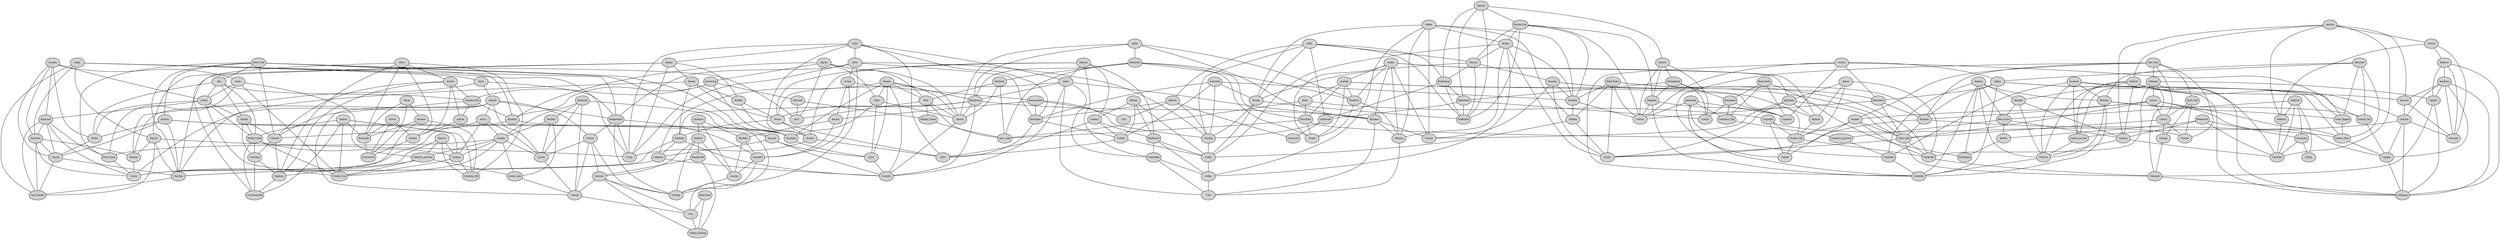graph geometric_spanner_greedy_spanner {
outputorder=edgesfirst;
node[fontsize=8, style=filled, margin="0.05,0.03"];
Ackley [pos="212.758,-465.261!"];
Ackworth [pos="206.835,-467.364!"];
Adair [pos="207.501,-473.215!"];
Adel [pos="208.072,-470.087!"];
Afton [pos="205.137,-470.99!"];
Agency [pos="204.975,-461.534!"];
Ainsworth [pos="206.445,-457.762!"];
Akron [pos="214.144,-482.797!"];
Albert_City [pos="213.91,-474.743!"];
Albia [pos="205.133,-464.029!"];
Albion [pos="210.562,-464.943!"];
Alburnett [pos="210.742,-458.093!"];
Alden [pos="212.601,-466.88!"];
Alexander [pos="214.029,-467.383!"];
Algona [pos="215.35,-471.165!"];
Alleman [pos="209.1,-468.058!"];
Allerton [pos="203.532,-466.826!"];
Allison [pos="213.764,-463.976!"];
Alta [pos="213.368,-476.453!"];
Alta_Vista [pos="215.993,-462.086!"];
Alton [pos="214.937,-480.053!"];
Altoona [pos="208.221,-467.323!"];
Alvord [pos="216.711,-481.506!"];
Amana [pos="209,-459.354!"];
Ames [pos="210.174,-468.1!"];
Anamosa [pos="210.542,-456.426!"];
Anderson [pos="204.007,-478.021!"];
Andover [pos="209.896,-451.259!"];
Andrew [pos="210.768,-452.962!"];
Anita [pos="207.226,-473.824!"];
Ankeny [pos="208.649,-468.029!"];
Anthon [pos="211.942,-479.333!"];
Aplington [pos="212.921,-464.422!"];
Arcadia [pos="210.436,-475.231!"];
Archer [pos="215.576,-478.729!"];
Aredale [pos="214.165,-465.027!"];
Arion [pos="209.746,-477.318!"];
Arispe [pos="204.747,-471.096!"];
Arlington [pos="213.746,-458.356!"];
Armstrong [pos="216.98,-472.392!"];
Arnolds_Park [pos="216.864,-475.619!"];
Arthur [pos="211.674,-476.738!"];
Asbury [pos="212.572,-453.758!"];
Ashton [pos="216.557,-478.956!"];
Aspinwall [pos="209.56,-475.678!"];
Atalissa [pos="207.856,-455.83!"];
Athelstan [pos="202.861,-472.711!"];
Atkins [pos="209.985,-459.311!"];
Atlantic [pos="207.018,-475.069!"];
Auburn [pos="211.257,-474.389!"];
Audubon [pos="208.59,-474.662!"];
Aurelia [pos="213.564,-477.183!"];
Aurora [pos="213.094,-458.642!"];
Avoca [pos="207.383,-476.69!"];
Ayrshire [pos="215.196,-474.164!"];
Badger [pos="213.072,-470.73!"];
Bagley [pos="209.231,-472.15!"];
Baldwin [pos="210.371,-454.208!"];
Balltown [pos="213.19,-454.344!"];
Bancroft [pos="216.464,-471.09!"];
Bankston [pos="212.593,-454.806!"];
Barnes_City [pos="207.535,-462.348!"];
Barnum [pos="212.543,-471.826!"];
Bartlett [pos="204.425,-478.975!"];
Bassett [pos="215.315,-462.577!"];
Batavia [pos="204.971,-460.837!"];
Battle_Creek [pos="211.578,-477.993!"];
Baxter [pos="209.131,-465.758!"];
Bayard [pos="209.26,-472.792!"];
Beacon [pos="206.385,-463.398!"];
Beaconsfield [pos="204.039,-470.253!"];
Beaman [pos="211.099,-464.118!"];
Beaver [pos="210.192,-470.711!"];
Beaverdale [pos="204.233,-456.042!"];
Bedford [pos="203.335,-473.607!"];
Belle_Plaine [pos="209.485,-461.391!"];
Bellevue [pos="211.293,-452.115!"];
Belmond [pos="214.23,-468.07!"];
Bennett [pos="208.702,-454.869!"];
Bentley [pos="206.885,-478.101!"];
Benton [pos="203.517,-471.791!"];
Berkley [pos="209.725,-470.573!"];
Bernard [pos="211.561,-454.159!"];
Bertram [pos="209.749,-457.677!"];
Bettendorf [pos="207.622,-452.578!"];
Bevington [pos="206.8,-468.921!"];
Birmingham [pos="204.395,-459.736!"];
Blairsburg [pos="212.4,-468.215!"];
Blairstown [pos="209.547,-460.422!"];
Blakesburg [pos="204.811,-463.17!"];
Blanchard [pos="202.896,-476.108!"];
Blencoe [pos="209.651,-480.404!"];
Blockton [pos="203.078,-472.386!"];
Bloomfield [pos="203.758,-462.075!"];
Blue_Grass [pos="207.548,-453.824!"];
Bode [pos="214.341,-471.448!"];
Bolan [pos="216.86,-465.597!"];
Bonaparte [pos="203.49,-459.016!"];
Bondurant [pos="208.503,-467.311!"];
Boone [pos="210.298,-469.401!"];
Bouton [pos="209.257,-470.046!"];
Boxholm [pos="210.879,-470.53!"];
Boyden [pos="215.955,-480.029!"];
Braddyville [pos="202.894,-475.15!"];
Bradford [pos="213.165,-466.225!"];
Bradgate [pos="214.015,-472.09!"];
Brandon [pos="211.572,-460.011!"];
Brayton [pos="207.722,-474.621!"];
Breda [pos="210.908,-474.885!"];
Bridgewater [pos="206.225,-473.344!"];
Brighton [pos="205.874,-459.098!"];
Bristow [pos="213.869,-464.537!"];
Britt [pos="215.489,-469.009!"];
Bronson [pos="212.054,-481.07!"];
Brooklyn [pos="208.668,-462.227!"];
Brunsville [pos="214.049,-481.346!"];
Buckeye [pos="212.086,-466.875!"];
Buck_Grove [pos="209.59,-476.981!"];
Buffalo [pos="207.282,-453.617!"];
Buffalo_Center [pos="216.929,-469.733!"];
Burchinal [pos="215.326,-466.391!"];
Burlington [pos="204.038,-455.565!"];
Burr_Oak [pos="217.294,-459.327!"];
Burt [pos="215.987,-471.098!"];
Bussey [pos="206.022,-464.413!"];
Calamus [pos="209.129,-453.791!"];
California_Junction [pos="207.793,-479.974!"];
Callender [pos="211.81,-471.479!"];
Calmar [pos="215.918,-459.32!"];
Calumet [pos="214.732,-477.75!"];
Camanche [pos="208.94,-451.281!"];
Cambridge [pos="209.492,-467.646!"];
Cantril [pos="203.221,-460.349!"];
Carbon [pos="205.25,-474.117!"];
Carlisle [pos="207.59,-467.426!"];
Carpenter [pos="217.075,-465.075!"];
Carroll [pos="210.329,-474.335!"];
Carson [pos="206.183,-477.09!"];
Carter_Lake [pos="206.453,-479.59!"];
Cascade [pos="211.509,-455.023!"];
Casey [pos="207.537,-472.606!"];
Castalia [pos="215.56,-458.381!"];
Castana [pos="210.372,-479.543!"];
Cedar_Falls [pos="212.639,-462.227!"];
Cedar_Rapids [pos="210.042,-458.22!"];
Center_Junction [pos="210.581,-455.435!"];
Center_Point [pos="210.954,-458.926!"];
Centerville [pos="203.671,-464.37!"];
Central_City [pos="211.019,-457.62!"];
Centralia [pos="212.361,-454.185!"];
Chapin [pos="214.168,-466.111!"];
Chariton [pos="205.069,-466.533!"];
Charles_City [pos="215.332,-463.362!"];
Charlotte [pos="209.802,-452.326!"];
Charter_Oak [pos="210.342,-477.958!"];
Chatsworth [pos="214.581,-482.582!"];
Chelsea [pos="209.596,-461.973!"];
Cherokee [pos="213.747,-477.758!"];
Chester [pos="217.455,-461.802!"];
Chillicothe [pos="205.428,-462.647!"];
Churdan [pos="210.76,-472.372!"];
Cincinnati [pos="203.154,-464.623!"];
Clare [pos="212.936,-471.728!"];
Clarence [pos="209.445,-455.283!"];
Clarinda [pos="203.71,-475.192!"];
Clarion [pos="213.658,-468.665!"];
Clarksville [pos="213.923,-463.338!"];
Clayton [pos="214.519,-455.737!"];
Clearfield [pos="204.003,-472.415!"];
Clear_Lake [pos="215.69,-466.897!"];
Cleghorn [pos="214.061,-478.564!"];
Clemons [pos="210.569,-465.78!"];
Clermont [pos="215.018,-458.262!"];
Climbing_Hill [pos="211.708,-480.389!"];
Clinton [pos="209.222,-450.944!"];
Clio [pos="203.175,-467.257!"];
Clive [pos="208.066,-468.989!"];
Clutier [pos="210.397,-462.011!"];
Coalville [pos="212.226,-470.629!"];
Coburg [pos="204.587,-476.322!"];
Coggon [pos="211.404,-457.652!"];
Coin [pos="203.272,-476.151!"];
Colesburg [pos="213.197,-456.01!"];
Colfax [pos="208.389,-466.226!"];
College_Springs [pos="203.096,-475.604!"];
Collins [pos="209.514,-466.532!"];
Colo [pos="210.089,-466.576!"];
Columbus_City [pos="206.293,-456.872!"];
Columbus_Junction [pos="206.4,-456.804!"];
Colwell [pos="215.779,-462.97!"];
Conesville [pos="206.91,-456.749!"];
Conrad [pos="211.124,-464.373!"];
Conroy [pos="208.646,-459.988!"];
Conway [pos="203.743,-473.094!"];
Coon_Rapids [pos="209.374,-473.392!"];
Coppock [pos="205.821,-458.574!"];
Coralville [pos="208.382,-457.902!"];
Corley [pos="207.893,-476.651!"];
Corning [pos="204.95,-473.704!"];
Correctionville [pos="212.375,-478.928!"];
Columbus_City -- Columbus_Junction
Beaman -- Conrad
Altoona -- Bondurant
Blue_Grass -- Buffalo
Arion -- Buck_Grove
Blanchard -- Coin
Central_City -- Coggon
Athelstan -- Blockton
Afton -- Arispe
Barnum -- Clare
Camanche -- Clinton
Alleman -- Ankeny
Bancroft -- Burt
Asbury -- Centralia
Akron -- Chatsworth
Beaver -- Berkley
Braddyville -- College_Springs
Carbon -- Corning
Avoca -- Corley
Columbus_Junction -- Conesville
Alden -- Buckeye
Beaverdale -- Burlington
Brighton -- Coppock
Blanchard -- College_Springs
Alburnett -- Central_City
Castalia -- Clermont
Allerton -- Clio
Bolan -- Carpenter
Alleman -- Cambridge
Allison -- Bristow
Aredale -- Bristow
Coin -- College_Springs
Centerville -- Cincinnati
Collins -- Colo
Arcadia -- Breda
Belle_Plaine -- Chelsea
Anthon -- Correctionville
Charles_City -- Colwell
Aurelia -- Cherokee
Auburn -- Breda
Bassett -- Colwell
Adair -- Casey
Bayard -- Coon_Rapids
Bertram -- Cedar_Rapids
Burchinal -- Clear_Lake
Altoona -- Carlisle
Algona -- Burt
Bagley -- Bayard
Bedford -- Conway
Allison -- Clarksville
Bankston -- Centralia
Adair -- Anita
Agency -- Batavia
Berkley -- Bouton
Beaver -- Boxholm
Arlington -- Aurora
Alburnett -- Cedar_Rapids
Alexander -- Belmond
Bode -- Bradgate
Amana -- Conroy
Clearfield -- Conway
Ankeny -- Bondurant
Benton -- Blockton
Clarinda -- College_Springs
Andover -- Clinton
Balltown -- Bankston
Alta -- Aurelia
Ackworth -- Carlisle
Bronson -- Climbing_Hill
Bassett -- Charles_City
Benton -- Clearfield
Breda -- Carroll
Albion -- Conrad
Bernard -- Centralia
Chelsea -- Clutier
Blakesburg -- Chillicothe
Barnum -- Callender
Braddyville -- Clarinda
Ames -- Cambridge
Altoona -- Ankeny
Belmond -- Clarion
Atlantic -- Brayton
Alta_Vista -- Bassett
Albion -- Clemons
Balltown -- Centralia
Bennett -- Clarence
Asbury -- Balltown
Badger -- Coalville
Ackley -- Aplington
Alburnett -- Center_Point
Baxter -- Collins
Cherokee -- Cleghorn
Alden -- Bradford
Bernard -- Cascade
Audubon -- Brayton
Arion -- Charter_Oak
Baxter -- Colfax
Arcadia -- Carroll
Ainsworth -- Columbus_City
Alta_Vista -- Colwell
Albia -- Blakesburg
Blockton -- Clearfield
Auburn -- Carroll
Clemons -- Colo
Anita -- Brayton
Callender -- Coalville
Allison -- Aplington
Aplington -- Bristow
Andover -- Camanche
Alleman -- Bondurant
Athelstan -- Conway
Brooklyn -- Chelsea
Albia -- Bussey
Belle_Plaine -- Blairstown
Blockton -- Conway
Arcadia -- Aspinwall
Calumet -- Cherokee
Amana -- Atkins
Anamosa -- Center_Junction
Andrew -- Bellevue
Blairstown -- Conroy
Calmar -- Castalia
Archer -- Ashton
Badger -- Clare
Bradford -- Chapin
Athelstan -- Bedford
Cascade -- Center_Junction
Alton -- Boyden
Ainsworth -- Coppock
Anderson -- Bartlett
Atkins -- Center_Point
Bondurant -- Cambridge
Ackley -- Bradford
Algona -- Bode
Calumet -- Cleghorn
Clarinda -- Coin
Andover -- Charlotte
Alleman -- Ames
Alburnett -- Bertram
Beacon -- Bussey
Anthon -- Climbing_Hill
Aredale -- Chapin
Bondurant -- Colfax
Atkins -- Cedar_Rapids
Bettendorf -- Buffalo
Adel -- Clive
Arispe -- Beaconsfield
Belle_Plaine -- Clutier
Bankston -- Cascade
Altoona -- Colfax
Anita -- Bridgewater
Cambridge -- Collins
Ainsworth -- Conesville
Blencoe -- Castana
Ankeny -- Clive
Bradgate -- Clare
Barnes_City -- Brooklyn
Center_Junction -- Clarence
Cedar_Rapids -- Center_Point
Birmingham -- Bonaparte
Andrew -- Charlotte
Bennett -- Calamus
Colfax -- Collins
Belle_Plaine -- Brooklyn
Adel -- Bouton
Baldwin -- Bernard
Burchinal -- Chapin
Atkins -- Blairstown
Cascade -- Centralia
Amana -- Blairstown
Agency -- Chillicothe
Beacon -- Chillicothe
Bankston -- Bernard
Ankeny -- Carlisle
Boone -- Bouton
Cambridge -- Colo
Battle_Creek -- Correctionville
Ashton -- Boyden
Bentley -- Carson
Battle_Creek -- Charter_Oak
Barnum -- Coalville
Batavia -- Birmingham
Bridgewater -- Carbon
Baldwin -- Center_Junction
Brandon -- Center_Point
Arthur -- Battle_Creek
Anita -- Atlantic
Avoca -- Carson
Bevington -- Clive
Boone -- Boxholm
Bertram -- Central_City
Arlington -- Clermont
Bondurant -- Collins
Alexander -- Chapin
Atalissa -- Bennett
Adair -- Bridgewater
Anamosa -- Central_City
Archer -- Calumet
Aurelia -- Calumet
Aspinwall -- Buck_Grove
Berkley -- Boone
Ames -- Boone
Andrew -- Baldwin
Clare -- Coalville
Baldwin -- Calamus
Beaver -- Boone
Atalissa -- Conesville
Birmingham -- Cantril
Bridgewater -- Corning
Ackley -- Bristow
Coburg -- Coin
Boxholm -- Callender
Agency -- Bloomfield
Blairsburg -- Clarion
Carroll -- Coon_Rapids
Brunsville -- Chatsworth
Bankston -- Colesburg
Alden -- Blairsburg
Clayton -- Colesburg
Boxholm -- Coalville
Center_Point -- Coggon
Conway -- Corning
Camanche -- Charlotte
Archer -- Boyden
Bonaparte -- Cantril
Burr_Oak -- Calmar
Blairsburg -- Buckeye
Callender -- Churdan
Bertram -- Coralville
Anthon -- Battle_Creek
California_Junction -- Carter_Lake
Baldwin -- Cascade
Armstrong -- Bancroft
Albia -- Beacon
Aspinwall -- Audubon
Charles_City -- Clarksville
Albert_City -- Ayrshire
Albia -- Chillicothe
Arispe -- Benton
Baldwin -- Clarence
Ackley -- Aredale
Clarinda -- Coburg
Bode -- Clare
Alburnett -- Atkins
Bancroft -- Buffalo_Center
Andrew -- Bernard
Baxter -- Clemons
Carlisle -- Colfax
Alexander -- Bradford
Akron -- Brunsville
Badger -- Bode
Badger -- Callender
Alton -- Archer
Anamosa -- Bertram
Alta_Vista -- Chester
Audubon -- Coon_Rapids
Avoca -- Bentley
Albia -- Centerville
Bridgewater -- Casey
Bellevue -- Charlotte
Alden -- Alexander
Arispe -- Clearfield
Blakesburg -- Bloomfield
Archer -- Cleghorn
Calamus -- Clarence
Ames -- Colo
Amana -- Cedar_Rapids
Bagley -- Churdan
Aspinwall -- Carroll
Bentley -- Carter_Lake
Bennett -- Blue_Grass
Bayard -- Churdan
Barnes_City -- Beacon
Ackworth -- Bevington
Aredale -- Bradford
Allerton -- Chariton
Alton -- Brunsville
Belmond -- Britt
Amana -- Coralville
Castana -- Climbing_Hill
Blue_Grass -- Calamus
Anthon -- Castana
Anamosa -- Clarence
Castana -- Charter_Oak
Bassett -- Clarksville
Beacon -- Blakesburg
Bouton -- Clive
Clearfield -- Corning
Bedford -- Braddyville
Birmingham -- Brighton
Britt -- Buffalo_Center
Calamus -- Charlotte
Bedford -- Corning
Beaconsfield -- Benton
Bedford -- Clarinda
Alexander -- Burchinal
Belle_Plaine -- Conroy
Carlisle -- Clive
Andover -- Bellevue
Agency -- Blakesburg
Ackley -- Chapin
Albion -- Baxter
Bagley -- Berkley
Badger -- Bradgate
Blakesburg -- Centerville
Alvord -- Boyden
Atlantic -- Avoca
Balltown -- Colesburg
Atalissa -- Clarence
Allison -- Charles_City
Bevington -- Carlisle
Cedar_Falls -- Clarksville
Alta -- Arthur
Churdan -- Coon_Rapids
Cleghorn -- Correctionville
Adel -- Bevington
Bolan -- Burchinal
Alton -- Cleghorn
Buck_Grove -- Corley
Bagley -- Beaver
Alexander -- Clear_Lake
Bayard -- Casey
Atkins -- Brandon
Ackley -- Buckeye
Bolan -- Clear_Lake
Bagley -- Casey
Beaver -- Churdan
Bloomfield -- Chillicothe
Audubon -- Carroll
Carson -- Coburg
Aredale -- Burchinal
Albert_City -- Alta
Anderson -- Coburg
Baldwin -- Bennett
Aplington -- Conrad
Alleman -- Boone
Cherokee -- Correctionville
Arthur -- Charter_Oak
Bloomfield -- Cantril
Atlantic -- Corley
Adair -- Bayard
Adair -- Audubon
Batavia -- Cantril
Alexander -- Blairsburg
Andrew -- Calamus
Boxholm -- Churdan
Bettendorf -- Camanche
Ackley -- Conrad
Britt -- Clarion
Bussey -- Chillicothe
Conesville -- Coralville
Buckeye -- Clemons
Belmond -- Clear_Lake
Bristow -- Charles_City
Carbon -- Clarinda
Adair -- Coon_Rapids
Atlantic -- Bridgewater
Albion -- Collins
Blencoe -- California_Junction
Balltown -- Clayton
Aspinwall -- Corley
Arcadia -- Audubon
Bettendorf -- Calamus
Clarinda -- Corning
Arthur -- Aurelia
Ainsworth -- Coralville
Arcadia -- Arthur
Ackworth -- Chariton
Cascade -- Colesburg
Aurora -- Coggon
Batavia -- Brighton
Battle_Creek -- Castana
Baldwin -- Charlotte
Andrew -- Asbury
Burr_Oak -- Castalia
Alleman -- Bouton
Arthur -- Breda
Atlantic -- Carbon
Anderson -- Coin
Carroll -- Churdan
Arion -- Arthur
Bronson -- Brunsville
Buckeye -- Colo
Atalissa -- Blue_Grass
Aredale -- Charles_City
Brayton -- Corley
Algona -- Armstrong
Aurora -- Brandon
Blencoe -- Climbing_Hill
Blairstown -- Brandon
Alden -- Clarion
Auburn -- Churdan
Bentley -- California_Junction
Asbury -- Bellevue
Audubon -- Corley
Anthon -- Charter_Oak
Bartlett -- Carter_Lake
Britt -- Clear_Lake
Barnes_City -- Chillicothe
Atkins -- Coralville
Atalissa -- Coralville
Bankston -- Clayton
Aurelia -- Battle_Creek
Badger -- Clarion
Britt -- Burt
Aurora -- Center_Point
Algona -- Britt
Battle_Creek -- Cherokee
Atlantic -- Carson
Bettendorf -- Charlotte
Arcadia -- Arion
Aplington -- Cedar_Falls
Arnolds_Park -- Ayrshire
Beaverdale -- Columbus_City
Beaman -- Clutier
Ames -- Blairsburg
Allerton -- Cincinnati
Brooklyn -- Conroy
Ackley -- Clemons
Cedar_Falls -- Clutier
Boone -- Clive
Ames -- Buckeye
Aspinwall -- Coon_Rapids
Bloomfield -- Centerville
Carbon -- Coburg
Brandon -- Clutier
Bussey -- Chariton
Alta -- Battle_Creek
Arthur -- Aspinwall
Adel -- Bagley
Anderson -- Carson
Bonaparte -- Coppock
Ayrshire -- Bradgate
Alvord -- Chatsworth
Bayard -- Brayton
Bridgewater -- Clearfield
Arlington -- Colesburg
Blairsburg -- Boone
Bertram -- Clarence
Blairsburg -- Coalville
Birmingham -- Bloomfield
Clarion -- Coalville
Coggon -- Colesburg
Beaman -- Cedar_Falls
Carpenter -- Charles_City
Brandon -- Cedar_Falls
Carpenter -- Colwell
Burr_Oak -- Chester
Belle_Plaine -- Brandon
Albia -- Chariton
Armstrong -- Ayrshire
Clayton -- Clermont
Adel -- Casey
Centerville -- Chariton
Bartlett -- Carson
Afton -- Bridgewater
Badger -- Blairsburg
Barnes_City -- Conroy
Bartlett -- Bentley
Cascade -- Coggon
Bradford -- Clemons
Atalissa -- Bertram
Afton -- Bevington
Albert_City -- Bradgate
Alvord -- Brunsville
Albert_City -- Auburn
Buckeye -- Conrad
Agency -- Barnes_City
Anamosa -- Colesburg
Bassett -- Cedar_Falls
Akron -- Bronson
Afton -- Corning
Arlington -- Clayton
Atlantic -- Coburg
Aredale -- Bolan
Alta_Vista -- Calmar
Blairsburg -- Boxholm
Brighton -- Coralville
Alton -- Correctionville
Clarence -- Coralville
Bode -- Clarion
Auburn -- Barnum
Anderson -- Bentley
Adel -- Ames
Afton -- Casey
Clermont -- Colesburg
Boyden -- Chatsworth
Aurora -- Calmar
Brighton -- Conroy
Anthon -- Brunsville
Alta -- Breda
Calmar -- Chester
Bentley -- Buck_Grove
Beaman -- Clarksville
Badger -- Britt
Armstrong -- Bradgate
Bussey -- Colfax
Beaverdale -- Coppock
Algona -- Ayrshire
Arnolds_Park -- Calumet
Algona -- Clarion
Burchinal -- Charles_City
Alta_Vista -- Burr_Oak
Ackworth -- Bussey
Beaverdale -- Bonaparte
Beaconsfield -- Bevington
Adel -- Afton
Beaman -- Brooklyn
Bankston -- Coggon
Bouton -- Casey
Buffalo_Center -- Clear_Lake
Carbon -- Carson
Albert_City -- Calumet
Beaconsfield -- Clio
Albion -- Chelsea
Ainsworth -- Conroy
Blue_Grass -- Columbus_Junction
Bronson -- Cleghorn
Albert_City -- Barnum
Albia -- Allerton
Armstrong -- Arnolds_Park
Alton -- Climbing_Hill
California_Junction -- Charter_Oak
Ames -- Coalville
Amana -- Coppock
Carpenter -- Chester
Arion -- California_Junction
Albion -- Brooklyn
California_Junction -- Corley
Chariton -- Colfax
Arnolds_Park -- Ashton
Archer -- Arnolds_Park
Bentley -- Charter_Oak
Andover -- Blue_Grass
Aplington -- Clutier
Bonaparte -- Columbus_City
Baxter -- Brooklyn
Blairstown -- Cedar_Falls
Auburn -- Bradgate
Alta -- Arnolds_Park
Aurora -- Cedar_Falls
Ayrshire -- Calumet
Baxter -- Beacon
Anamosa -- Conesville
Barnes_City -- Brighton
Carter_Lake -- Coburg
Barnes_City -- Baxter
Batavia -- Conroy
Bentley -- Castana
Buffalo -- Burlington
Atalissa -- Burlington
Beaconsfield -- Chariton
Allerton -- Bevington
Albert_City -- Churdan
Baxter -- Clutier
Avoca -- Castana
Blencoe -- Corley
Albert_City -- Burt
Arlington -- Center_Junction
Alta_Vista -- Arlington
Calmar -- Cedar_Falls
Chelsea -- Colfax
Afton -- Chariton
Aurora -- Bassett
Albion -- Bussey
Cedar_Falls -- Clermont
Beacon -- Beaman
Albert_City -- Buck_Grove
Alta_Vista -- Brandon
Arlington -- Clarksville
Clarksville -- Clermont
Ackworth -- Brooklyn
}
